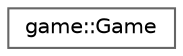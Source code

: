 digraph "Graphical Class Hierarchy"
{
 // LATEX_PDF_SIZE
  bgcolor="transparent";
  edge [fontname=Helvetica,fontsize=10,labelfontname=Helvetica,labelfontsize=10];
  node [fontname=Helvetica,fontsize=10,shape=box,height=0.2,width=0.4];
  rankdir="LR";
  Node0 [id="Node000000",label="game::Game",height=0.2,width=0.4,color="grey40", fillcolor="white", style="filled",URL="$classgame_1_1_game.html",tooltip=" "];
}
